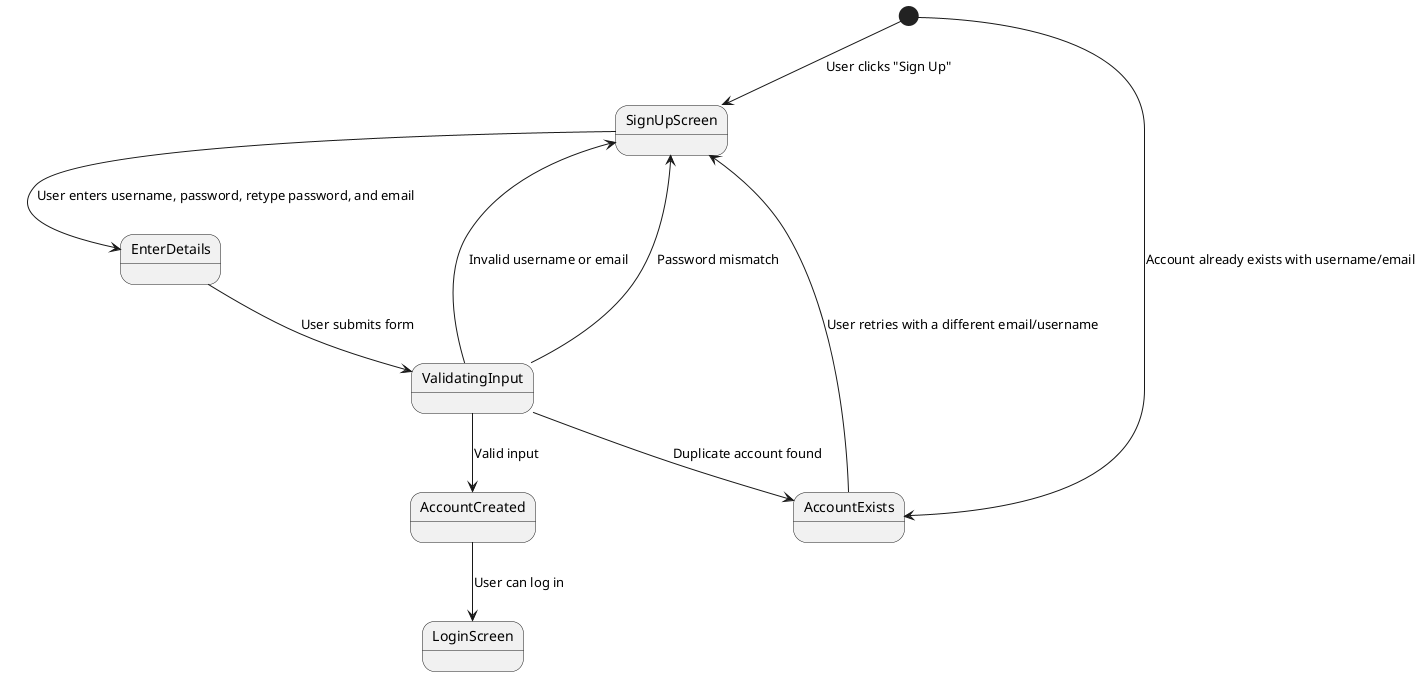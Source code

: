 @startuml
[*] --> SignUpScreen : User clicks "Sign Up"

SignUpScreen --> EnterDetails : User enters username, password, retype password, and email
EnterDetails --> ValidatingInput : User submits form

ValidatingInput --> AccountCreated : Valid input
ValidatingInput --> SignUpScreen : Invalid username or email
ValidatingInput --> SignUpScreen : Password mismatch

AccountCreated -->  LoginScreen : User can log in

[*] --> AccountExists : Account already exists with username/email
ValidatingInput --> AccountExists : Duplicate account found
AccountExists --> SignUpScreen : User retries with a different email/username
@enduml

